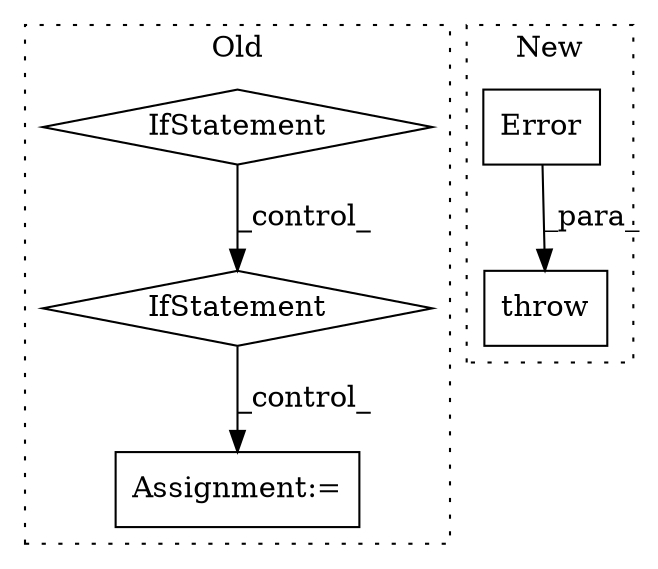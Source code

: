 digraph G {
subgraph cluster0 {
1 [label="IfStatement" a="25" s="6837,6861" l="4,2" shape="diamond"];
4 [label="Assignment:=" a="7" s="7091,7184" l="61,2" shape="box"];
5 [label="IfStatement" a="25" s="7060,7079" l="4,2" shape="diamond"];
label = "Old";
style="dotted";
}
subgraph cluster1 {
2 [label="Error" a="32" s="7111,7169" l="6,1" shape="box"];
3 [label="throw" a="53" s="7098" l="6" shape="box"];
label = "New";
style="dotted";
}
1 -> 5 [label="_control_"];
2 -> 3 [label="_para_"];
5 -> 4 [label="_control_"];
}